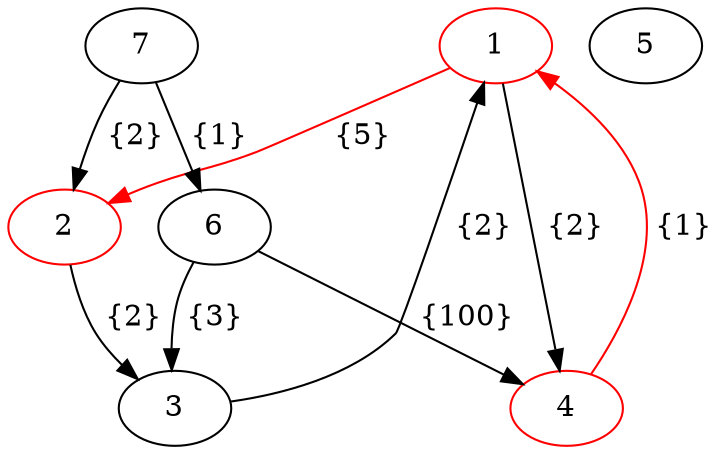 digraph T {
1 [color="red"];
2 [color="red"];
3 [];
4 [color="red"];
5 [];
6 [];
7 [];
4->1 [color="red",label=" {1}"];
7->6 [label=" {1}"];
1->4 [label=" {2}"];
2->3 [label=" {2}"];
3->1 [label=" {2}"];
7->2 [label=" {2}"];
6->3 [label=" {3}"];
1->2 [color="red",label=" {5}"];
6->4 [label=" {100}"];
}